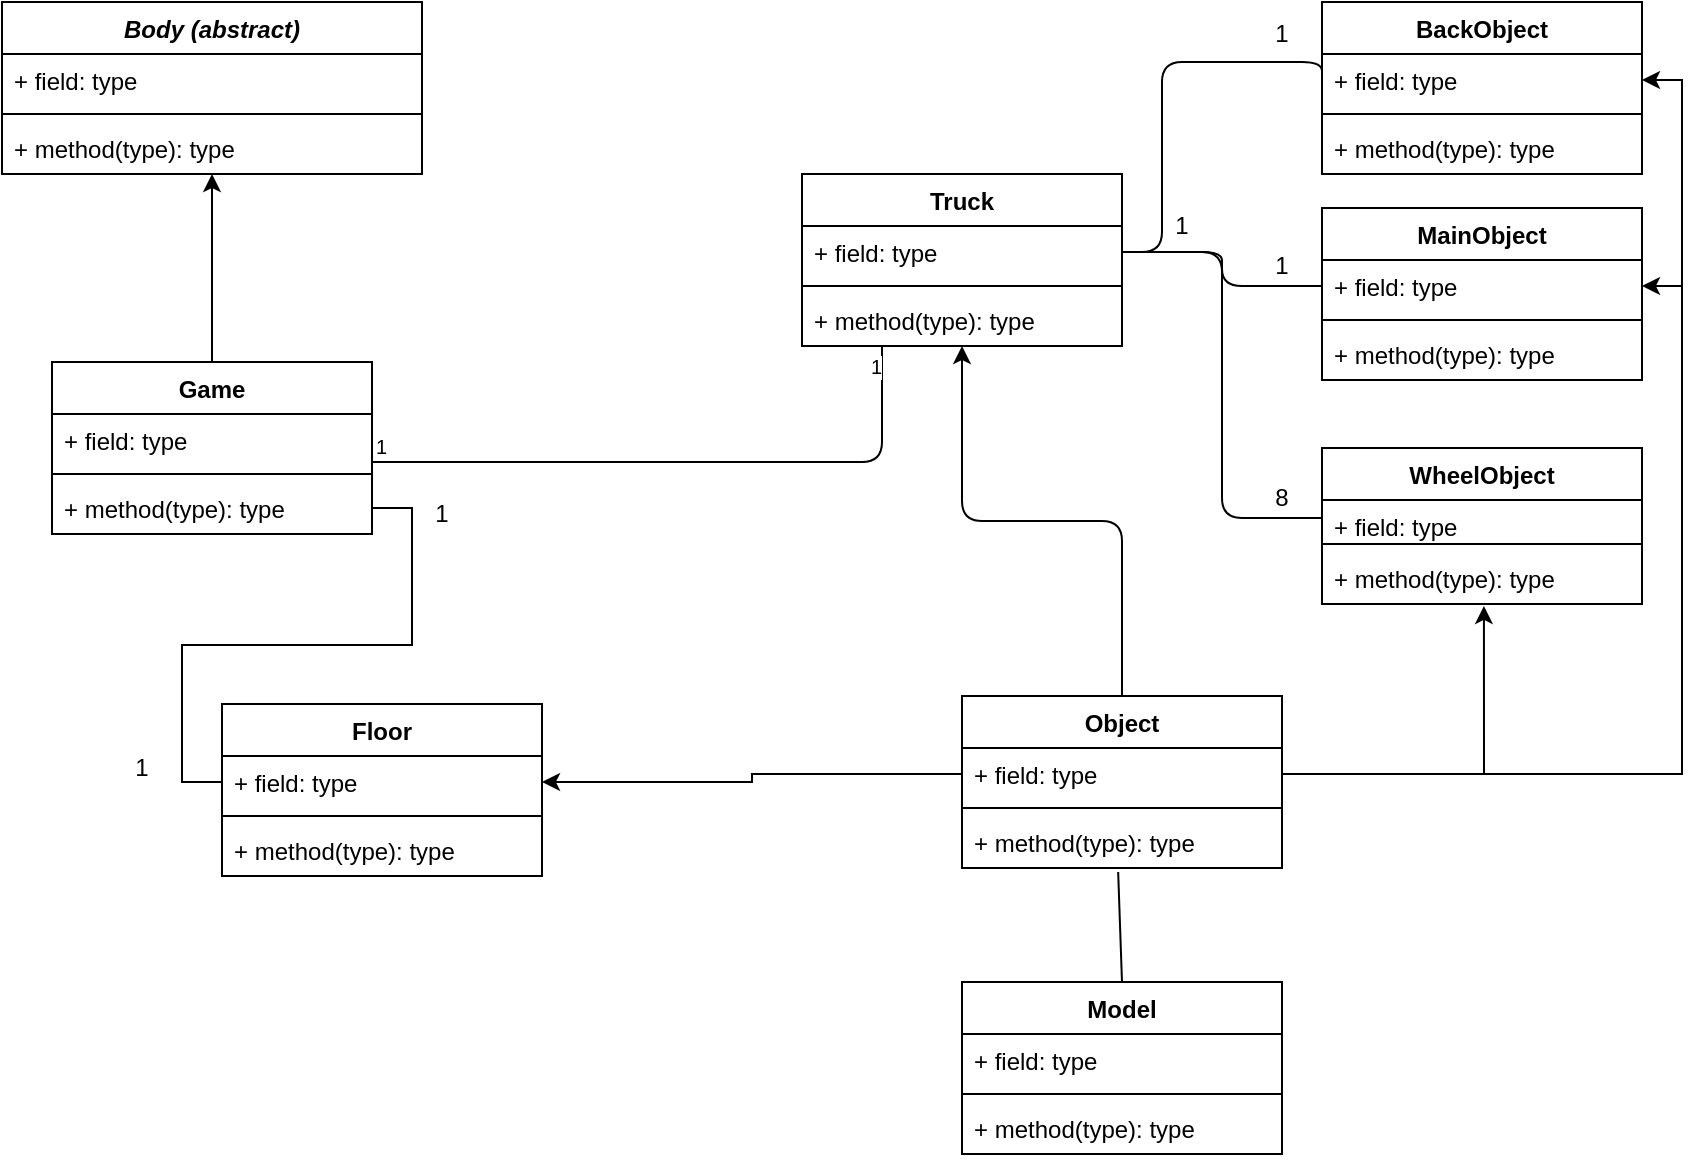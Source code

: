 <mxfile version="10.8.0" type="device"><diagram id="1A4rCDI_KUR9xxXEHuDN" name="Page-1"><mxGraphModel dx="754" dy="659" grid="1" gridSize="10" guides="1" tooltips="1" connect="1" arrows="1" fold="1" page="1" pageScale="1" pageWidth="827" pageHeight="1169" math="0" shadow="0"><root><mxCell id="0"/><mxCell id="1" parent="0"/><mxCell id="xEZIbdeErS9jqoumhe3O-3" value="Body (abstract)&#10;" style="swimlane;fontStyle=3;align=center;verticalAlign=top;childLayout=stackLayout;horizontal=1;startSize=26;horizontalStack=0;resizeParent=1;resizeParentMax=0;resizeLast=0;collapsible=1;marginBottom=0;" parent="1" vertex="1"><mxGeometry x="120" y="40" width="210" height="86" as="geometry"/></mxCell><mxCell id="xEZIbdeErS9jqoumhe3O-4" value="+ field: type" style="text;strokeColor=none;fillColor=none;align=left;verticalAlign=top;spacingLeft=4;spacingRight=4;overflow=hidden;rotatable=0;points=[[0,0.5],[1,0.5]];portConstraint=eastwest;" parent="xEZIbdeErS9jqoumhe3O-3" vertex="1"><mxGeometry y="26" width="210" height="26" as="geometry"/></mxCell><mxCell id="xEZIbdeErS9jqoumhe3O-5" value="" style="line;strokeWidth=1;fillColor=none;align=left;verticalAlign=middle;spacingTop=-1;spacingLeft=3;spacingRight=3;rotatable=0;labelPosition=right;points=[];portConstraint=eastwest;" parent="xEZIbdeErS9jqoumhe3O-3" vertex="1"><mxGeometry y="52" width="210" height="8" as="geometry"/></mxCell><mxCell id="xEZIbdeErS9jqoumhe3O-6" value="+ method(type): type" style="text;strokeColor=none;fillColor=none;align=left;verticalAlign=top;spacingLeft=4;spacingRight=4;overflow=hidden;rotatable=0;points=[[0,0.5],[1,0.5]];portConstraint=eastwest;" parent="xEZIbdeErS9jqoumhe3O-3" vertex="1"><mxGeometry y="60" width="210" height="26" as="geometry"/></mxCell><mxCell id="xEZIbdeErS9jqoumhe3O-19" style="edgeStyle=orthogonalEdgeStyle;rounded=0;orthogonalLoop=1;jettySize=auto;html=1;exitX=0.5;exitY=0;exitDx=0;exitDy=0;" parent="1" source="xEZIbdeErS9jqoumhe3O-7" target="xEZIbdeErS9jqoumhe3O-3" edge="1"><mxGeometry relative="1" as="geometry"/></mxCell><mxCell id="xEZIbdeErS9jqoumhe3O-7" value="Game" style="swimlane;fontStyle=1;align=center;verticalAlign=top;childLayout=stackLayout;horizontal=1;startSize=26;horizontalStack=0;resizeParent=1;resizeParentMax=0;resizeLast=0;collapsible=1;marginBottom=0;" parent="1" vertex="1"><mxGeometry x="145" y="220" width="160" height="86" as="geometry"/></mxCell><mxCell id="xEZIbdeErS9jqoumhe3O-8" value="+ field: type" style="text;strokeColor=none;fillColor=none;align=left;verticalAlign=top;spacingLeft=4;spacingRight=4;overflow=hidden;rotatable=0;points=[[0,0.5],[1,0.5]];portConstraint=eastwest;" parent="xEZIbdeErS9jqoumhe3O-7" vertex="1"><mxGeometry y="26" width="160" height="26" as="geometry"/></mxCell><mxCell id="xEZIbdeErS9jqoumhe3O-9" value="" style="line;strokeWidth=1;fillColor=none;align=left;verticalAlign=middle;spacingTop=-1;spacingLeft=3;spacingRight=3;rotatable=0;labelPosition=right;points=[];portConstraint=eastwest;" parent="xEZIbdeErS9jqoumhe3O-7" vertex="1"><mxGeometry y="52" width="160" height="8" as="geometry"/></mxCell><mxCell id="xEZIbdeErS9jqoumhe3O-10" value="+ method(type): type" style="text;strokeColor=none;fillColor=none;align=left;verticalAlign=top;spacingLeft=4;spacingRight=4;overflow=hidden;rotatable=0;points=[[0,0.5],[1,0.5]];portConstraint=eastwest;" parent="xEZIbdeErS9jqoumhe3O-7" vertex="1"><mxGeometry y="60" width="160" height="26" as="geometry"/></mxCell><mxCell id="xEZIbdeErS9jqoumhe3O-11" value="Truck" style="swimlane;fontStyle=1;align=center;verticalAlign=top;childLayout=stackLayout;horizontal=1;startSize=26;horizontalStack=0;resizeParent=1;resizeParentMax=0;resizeLast=0;collapsible=1;marginBottom=0;" parent="1" vertex="1"><mxGeometry x="520" y="126" width="160" height="86" as="geometry"/></mxCell><mxCell id="xEZIbdeErS9jqoumhe3O-12" value="+ field: type" style="text;strokeColor=none;fillColor=none;align=left;verticalAlign=top;spacingLeft=4;spacingRight=4;overflow=hidden;rotatable=0;points=[[0,0.5],[1,0.5]];portConstraint=eastwest;" parent="xEZIbdeErS9jqoumhe3O-11" vertex="1"><mxGeometry y="26" width="160" height="26" as="geometry"/></mxCell><mxCell id="xEZIbdeErS9jqoumhe3O-13" value="" style="line;strokeWidth=1;fillColor=none;align=left;verticalAlign=middle;spacingTop=-1;spacingLeft=3;spacingRight=3;rotatable=0;labelPosition=right;points=[];portConstraint=eastwest;" parent="xEZIbdeErS9jqoumhe3O-11" vertex="1"><mxGeometry y="52" width="160" height="8" as="geometry"/></mxCell><mxCell id="xEZIbdeErS9jqoumhe3O-14" value="+ method(type): type" style="text;strokeColor=none;fillColor=none;align=left;verticalAlign=top;spacingLeft=4;spacingRight=4;overflow=hidden;rotatable=0;points=[[0,0.5],[1,0.5]];portConstraint=eastwest;" parent="xEZIbdeErS9jqoumhe3O-11" vertex="1"><mxGeometry y="60" width="160" height="26" as="geometry"/></mxCell><mxCell id="xEZIbdeErS9jqoumhe3O-20" style="edgeStyle=orthogonalEdgeStyle;rounded=1;orthogonalLoop=1;jettySize=auto;html=1;exitX=0.5;exitY=0;exitDx=0;exitDy=0;" parent="1" source="xEZIbdeErS9jqoumhe3O-15" target="xEZIbdeErS9jqoumhe3O-11" edge="1"><mxGeometry relative="1" as="geometry"/></mxCell><mxCell id="xEZIbdeErS9jqoumhe3O-15" value="Object" style="swimlane;fontStyle=1;align=center;verticalAlign=top;childLayout=stackLayout;horizontal=1;startSize=26;horizontalStack=0;resizeParent=1;resizeParentMax=0;resizeLast=0;collapsible=1;marginBottom=0;" parent="1" vertex="1"><mxGeometry x="600" y="387" width="160" height="86" as="geometry"/></mxCell><mxCell id="xEZIbdeErS9jqoumhe3O-16" value="+ field: type" style="text;strokeColor=none;fillColor=none;align=left;verticalAlign=top;spacingLeft=4;spacingRight=4;overflow=hidden;rotatable=0;points=[[0,0.5],[1,0.5]];portConstraint=eastwest;" parent="xEZIbdeErS9jqoumhe3O-15" vertex="1"><mxGeometry y="26" width="160" height="26" as="geometry"/></mxCell><mxCell id="xEZIbdeErS9jqoumhe3O-17" value="" style="line;strokeWidth=1;fillColor=none;align=left;verticalAlign=middle;spacingTop=-1;spacingLeft=3;spacingRight=3;rotatable=0;labelPosition=right;points=[];portConstraint=eastwest;" parent="xEZIbdeErS9jqoumhe3O-15" vertex="1"><mxGeometry y="52" width="160" height="8" as="geometry"/></mxCell><mxCell id="xEZIbdeErS9jqoumhe3O-18" value="+ method(type): type" style="text;strokeColor=none;fillColor=none;align=left;verticalAlign=top;spacingLeft=4;spacingRight=4;overflow=hidden;rotatable=0;points=[[0,0.5],[1,0.5]];portConstraint=eastwest;" parent="xEZIbdeErS9jqoumhe3O-15" vertex="1"><mxGeometry y="60" width="160" height="26" as="geometry"/></mxCell><mxCell id="xEZIbdeErS9jqoumhe3O-22" value="" style="endArrow=none;html=1;edgeStyle=orthogonalEdgeStyle;" parent="1" source="xEZIbdeErS9jqoumhe3O-7" target="xEZIbdeErS9jqoumhe3O-11" edge="1"><mxGeometry relative="1" as="geometry"><mxPoint x="350" y="240" as="sourcePoint"/><mxPoint x="510" y="240" as="targetPoint"/><Array as="points"><mxPoint x="560" y="270"/></Array></mxGeometry></mxCell><mxCell id="xEZIbdeErS9jqoumhe3O-23" value="1&lt;br&gt;" style="resizable=0;html=1;align=left;verticalAlign=bottom;labelBackgroundColor=#ffffff;fontSize=10;" parent="xEZIbdeErS9jqoumhe3O-22" connectable="0" vertex="1"><mxGeometry x="-1" relative="1" as="geometry"/></mxCell><mxCell id="xEZIbdeErS9jqoumhe3O-24" value="1&lt;br&gt;" style="resizable=0;html=1;align=right;verticalAlign=bottom;labelBackgroundColor=#ffffff;fontSize=10;" parent="xEZIbdeErS9jqoumhe3O-22" connectable="0" vertex="1"><mxGeometry x="1" relative="1" as="geometry"><mxPoint y="18" as="offset"/></mxGeometry></mxCell><mxCell id="68OAp7_snjKwcZ3lmBR--1" value="Model&#10;" style="swimlane;fontStyle=1;align=center;verticalAlign=top;childLayout=stackLayout;horizontal=1;startSize=26;horizontalStack=0;resizeParent=1;resizeParentMax=0;resizeLast=0;collapsible=1;marginBottom=0;" vertex="1" parent="1"><mxGeometry x="600" y="530" width="160" height="86" as="geometry"/></mxCell><mxCell id="68OAp7_snjKwcZ3lmBR--2" value="+ field: type" style="text;strokeColor=none;fillColor=none;align=left;verticalAlign=top;spacingLeft=4;spacingRight=4;overflow=hidden;rotatable=0;points=[[0,0.5],[1,0.5]];portConstraint=eastwest;" vertex="1" parent="68OAp7_snjKwcZ3lmBR--1"><mxGeometry y="26" width="160" height="26" as="geometry"/></mxCell><mxCell id="68OAp7_snjKwcZ3lmBR--3" value="" style="line;strokeWidth=1;fillColor=none;align=left;verticalAlign=middle;spacingTop=-1;spacingLeft=3;spacingRight=3;rotatable=0;labelPosition=right;points=[];portConstraint=eastwest;" vertex="1" parent="68OAp7_snjKwcZ3lmBR--1"><mxGeometry y="52" width="160" height="8" as="geometry"/></mxCell><mxCell id="68OAp7_snjKwcZ3lmBR--4" value="+ method(type): type" style="text;strokeColor=none;fillColor=none;align=left;verticalAlign=top;spacingLeft=4;spacingRight=4;overflow=hidden;rotatable=0;points=[[0,0.5],[1,0.5]];portConstraint=eastwest;" vertex="1" parent="68OAp7_snjKwcZ3lmBR--1"><mxGeometry y="60" width="160" height="26" as="geometry"/></mxCell><mxCell id="68OAp7_snjKwcZ3lmBR--5" value="" style="endArrow=none;html=1;exitX=0.5;exitY=0;exitDx=0;exitDy=0;entryX=0.488;entryY=1.077;entryDx=0;entryDy=0;entryPerimeter=0;endFill=0;" edge="1" parent="1" source="68OAp7_snjKwcZ3lmBR--1" target="xEZIbdeErS9jqoumhe3O-18"><mxGeometry width="50" height="50" relative="1" as="geometry"><mxPoint x="120" y="677" as="sourcePoint"/><mxPoint x="170" y="627" as="targetPoint"/></mxGeometry></mxCell><mxCell id="68OAp7_snjKwcZ3lmBR--7" value="MainObject&#10;" style="swimlane;fontStyle=1;align=center;verticalAlign=top;childLayout=stackLayout;horizontal=1;startSize=26;horizontalStack=0;resizeParent=1;resizeParentMax=0;resizeLast=0;collapsible=1;marginBottom=0;" vertex="1" parent="1"><mxGeometry x="780" y="143" width="160" height="86" as="geometry"/></mxCell><mxCell id="68OAp7_snjKwcZ3lmBR--8" value="+ field: type" style="text;strokeColor=none;fillColor=none;align=left;verticalAlign=top;spacingLeft=4;spacingRight=4;overflow=hidden;rotatable=0;points=[[0,0.5],[1,0.5]];portConstraint=eastwest;" vertex="1" parent="68OAp7_snjKwcZ3lmBR--7"><mxGeometry y="26" width="160" height="26" as="geometry"/></mxCell><mxCell id="68OAp7_snjKwcZ3lmBR--9" value="" style="line;strokeWidth=1;fillColor=none;align=left;verticalAlign=middle;spacingTop=-1;spacingLeft=3;spacingRight=3;rotatable=0;labelPosition=right;points=[];portConstraint=eastwest;" vertex="1" parent="68OAp7_snjKwcZ3lmBR--7"><mxGeometry y="52" width="160" height="8" as="geometry"/></mxCell><mxCell id="68OAp7_snjKwcZ3lmBR--10" value="+ method(type): type" style="text;strokeColor=none;fillColor=none;align=left;verticalAlign=top;spacingLeft=4;spacingRight=4;overflow=hidden;rotatable=0;points=[[0,0.5],[1,0.5]];portConstraint=eastwest;" vertex="1" parent="68OAp7_snjKwcZ3lmBR--7"><mxGeometry y="60" width="160" height="26" as="geometry"/></mxCell><mxCell id="68OAp7_snjKwcZ3lmBR--11" value="WheelObject&#10;" style="swimlane;fontStyle=1;align=center;verticalAlign=top;childLayout=stackLayout;horizontal=1;startSize=26;horizontalStack=0;resizeParent=1;resizeParentMax=0;resizeLast=0;collapsible=1;marginBottom=0;" vertex="1" parent="1"><mxGeometry x="780" y="263" width="160" height="78" as="geometry"/></mxCell><mxCell id="68OAp7_snjKwcZ3lmBR--12" value="+ field: type" style="text;strokeColor=none;fillColor=none;align=left;verticalAlign=top;spacingLeft=4;spacingRight=4;overflow=hidden;rotatable=0;points=[[0,0.5],[1,0.5]];portConstraint=eastwest;" vertex="1" parent="68OAp7_snjKwcZ3lmBR--11"><mxGeometry y="26" width="160" height="18" as="geometry"/></mxCell><mxCell id="68OAp7_snjKwcZ3lmBR--13" value="" style="line;strokeWidth=1;fillColor=none;align=left;verticalAlign=middle;spacingTop=-1;spacingLeft=3;spacingRight=3;rotatable=0;labelPosition=right;points=[];portConstraint=eastwest;" vertex="1" parent="68OAp7_snjKwcZ3lmBR--11"><mxGeometry y="44" width="160" height="8" as="geometry"/></mxCell><mxCell id="68OAp7_snjKwcZ3lmBR--14" value="+ method(type): type" style="text;strokeColor=none;fillColor=none;align=left;verticalAlign=top;spacingLeft=4;spacingRight=4;overflow=hidden;rotatable=0;points=[[0,0.5],[1,0.5]];portConstraint=eastwest;" vertex="1" parent="68OAp7_snjKwcZ3lmBR--11"><mxGeometry y="52" width="160" height="26" as="geometry"/></mxCell><mxCell id="68OAp7_snjKwcZ3lmBR--17" style="edgeStyle=orthogonalEdgeStyle;rounded=1;orthogonalLoop=1;jettySize=auto;html=1;exitX=0;exitY=0.5;exitDx=0;exitDy=0;entryX=1;entryY=0.5;entryDx=0;entryDy=0;endArrow=none;endFill=0;" edge="1" parent="1" source="68OAp7_snjKwcZ3lmBR--8" target="xEZIbdeErS9jqoumhe3O-12"><mxGeometry relative="1" as="geometry"/></mxCell><mxCell id="68OAp7_snjKwcZ3lmBR--18" style="edgeStyle=orthogonalEdgeStyle;rounded=1;orthogonalLoop=1;jettySize=auto;html=1;exitX=0;exitY=0.5;exitDx=0;exitDy=0;entryX=1;entryY=0.5;entryDx=0;entryDy=0;endArrow=none;endFill=0;" edge="1" parent="1" source="68OAp7_snjKwcZ3lmBR--12" target="xEZIbdeErS9jqoumhe3O-12"><mxGeometry relative="1" as="geometry"><mxPoint x="700" y="170" as="targetPoint"/></mxGeometry></mxCell><mxCell id="68OAp7_snjKwcZ3lmBR--19" style="edgeStyle=orthogonalEdgeStyle;rounded=0;orthogonalLoop=1;jettySize=auto;html=1;exitX=1;exitY=0.5;exitDx=0;exitDy=0;entryX=0.506;entryY=1.038;entryDx=0;entryDy=0;entryPerimeter=0;endArrow=classic;endFill=1;" edge="1" parent="1" source="xEZIbdeErS9jqoumhe3O-16" target="68OAp7_snjKwcZ3lmBR--14"><mxGeometry relative="1" as="geometry"/></mxCell><mxCell id="68OAp7_snjKwcZ3lmBR--20" style="edgeStyle=orthogonalEdgeStyle;rounded=0;orthogonalLoop=1;jettySize=auto;html=1;entryX=1;entryY=0.5;entryDx=0;entryDy=0;endArrow=classic;endFill=1;" edge="1" parent="1" source="xEZIbdeErS9jqoumhe3O-16" target="68OAp7_snjKwcZ3lmBR--8"><mxGeometry relative="1" as="geometry"/></mxCell><mxCell id="68OAp7_snjKwcZ3lmBR--21" value="8" style="text;html=1;strokeColor=none;fillColor=none;align=center;verticalAlign=middle;whiteSpace=wrap;rounded=0;" vertex="1" parent="1"><mxGeometry x="740" y="278" width="40" height="20" as="geometry"/></mxCell><mxCell id="68OAp7_snjKwcZ3lmBR--22" value="1" style="text;html=1;strokeColor=none;fillColor=none;align=center;verticalAlign=middle;whiteSpace=wrap;rounded=0;" vertex="1" parent="1"><mxGeometry x="690" y="142" width="40" height="20" as="geometry"/></mxCell><mxCell id="68OAp7_snjKwcZ3lmBR--23" value="1" style="text;html=1;strokeColor=none;fillColor=none;align=center;verticalAlign=middle;whiteSpace=wrap;rounded=0;" vertex="1" parent="1"><mxGeometry x="740" y="162" width="40" height="20" as="geometry"/></mxCell><mxCell id="68OAp7_snjKwcZ3lmBR--25" value="BackObject&#10;" style="swimlane;fontStyle=1;align=center;verticalAlign=top;childLayout=stackLayout;horizontal=1;startSize=26;horizontalStack=0;resizeParent=1;resizeParentMax=0;resizeLast=0;collapsible=1;marginBottom=0;" vertex="1" parent="1"><mxGeometry x="780" y="40" width="160" height="86" as="geometry"/></mxCell><mxCell id="68OAp7_snjKwcZ3lmBR--26" value="+ field: type" style="text;strokeColor=none;fillColor=none;align=left;verticalAlign=top;spacingLeft=4;spacingRight=4;overflow=hidden;rotatable=0;points=[[0,0.5],[1,0.5]];portConstraint=eastwest;" vertex="1" parent="68OAp7_snjKwcZ3lmBR--25"><mxGeometry y="26" width="160" height="26" as="geometry"/></mxCell><mxCell id="68OAp7_snjKwcZ3lmBR--27" value="" style="line;strokeWidth=1;fillColor=none;align=left;verticalAlign=middle;spacingTop=-1;spacingLeft=3;spacingRight=3;rotatable=0;labelPosition=right;points=[];portConstraint=eastwest;" vertex="1" parent="68OAp7_snjKwcZ3lmBR--25"><mxGeometry y="52" width="160" height="8" as="geometry"/></mxCell><mxCell id="68OAp7_snjKwcZ3lmBR--28" value="+ method(type): type" style="text;strokeColor=none;fillColor=none;align=left;verticalAlign=top;spacingLeft=4;spacingRight=4;overflow=hidden;rotatable=0;points=[[0,0.5],[1,0.5]];portConstraint=eastwest;" vertex="1" parent="68OAp7_snjKwcZ3lmBR--25"><mxGeometry y="60" width="160" height="26" as="geometry"/></mxCell><mxCell id="68OAp7_snjKwcZ3lmBR--30" style="edgeStyle=orthogonalEdgeStyle;rounded=1;orthogonalLoop=1;jettySize=auto;html=1;entryX=1;entryY=0.5;entryDx=0;entryDy=0;endArrow=none;endFill=0;" edge="1" parent="1" source="68OAp7_snjKwcZ3lmBR--29" target="xEZIbdeErS9jqoumhe3O-12"><mxGeometry relative="1" as="geometry"><Array as="points"><mxPoint x="700" y="165"/></Array></mxGeometry></mxCell><mxCell id="68OAp7_snjKwcZ3lmBR--31" style="edgeStyle=orthogonalEdgeStyle;rounded=1;orthogonalLoop=1;jettySize=auto;html=1;entryX=0;entryY=0.5;entryDx=0;entryDy=0;endArrow=none;endFill=0;" edge="1" parent="1" source="68OAp7_snjKwcZ3lmBR--29" target="68OAp7_snjKwcZ3lmBR--26"><mxGeometry relative="1" as="geometry"/></mxCell><mxCell id="68OAp7_snjKwcZ3lmBR--29" value="" style="line;strokeWidth=1;fillColor=none;align=left;verticalAlign=middle;spacingTop=-1;spacingLeft=3;spacingRight=3;rotatable=0;labelPosition=right;points=[];portConstraint=eastwest;" vertex="1" parent="1"><mxGeometry x="720" y="66" width="40" height="8" as="geometry"/></mxCell><mxCell id="68OAp7_snjKwcZ3lmBR--32" value="1" style="text;html=1;strokeColor=none;fillColor=none;align=center;verticalAlign=middle;whiteSpace=wrap;rounded=0;" vertex="1" parent="1"><mxGeometry x="740" y="46" width="40" height="20" as="geometry"/></mxCell><mxCell id="68OAp7_snjKwcZ3lmBR--35" style="edgeStyle=orthogonalEdgeStyle;rounded=0;orthogonalLoop=1;jettySize=auto;html=1;entryX=1;entryY=0.5;entryDx=0;entryDy=0;endArrow=classic;endFill=1;" edge="1" parent="1" source="xEZIbdeErS9jqoumhe3O-16" target="68OAp7_snjKwcZ3lmBR--26"><mxGeometry relative="1" as="geometry"/></mxCell><mxCell id="68OAp7_snjKwcZ3lmBR--36" value="Floor&#10;" style="swimlane;fontStyle=1;align=center;verticalAlign=top;childLayout=stackLayout;horizontal=1;startSize=26;horizontalStack=0;resizeParent=1;resizeParentMax=0;resizeLast=0;collapsible=1;marginBottom=0;" vertex="1" parent="1"><mxGeometry x="230" y="391" width="160" height="86" as="geometry"/></mxCell><mxCell id="68OAp7_snjKwcZ3lmBR--37" value="+ field: type" style="text;strokeColor=none;fillColor=none;align=left;verticalAlign=top;spacingLeft=4;spacingRight=4;overflow=hidden;rotatable=0;points=[[0,0.5],[1,0.5]];portConstraint=eastwest;" vertex="1" parent="68OAp7_snjKwcZ3lmBR--36"><mxGeometry y="26" width="160" height="26" as="geometry"/></mxCell><mxCell id="68OAp7_snjKwcZ3lmBR--38" value="" style="line;strokeWidth=1;fillColor=none;align=left;verticalAlign=middle;spacingTop=-1;spacingLeft=3;spacingRight=3;rotatable=0;labelPosition=right;points=[];portConstraint=eastwest;" vertex="1" parent="68OAp7_snjKwcZ3lmBR--36"><mxGeometry y="52" width="160" height="8" as="geometry"/></mxCell><mxCell id="68OAp7_snjKwcZ3lmBR--39" value="+ method(type): type" style="text;strokeColor=none;fillColor=none;align=left;verticalAlign=top;spacingLeft=4;spacingRight=4;overflow=hidden;rotatable=0;points=[[0,0.5],[1,0.5]];portConstraint=eastwest;" vertex="1" parent="68OAp7_snjKwcZ3lmBR--36"><mxGeometry y="60" width="160" height="26" as="geometry"/></mxCell><mxCell id="68OAp7_snjKwcZ3lmBR--40" style="edgeStyle=orthogonalEdgeStyle;rounded=0;orthogonalLoop=1;jettySize=auto;html=1;exitX=0;exitY=0.5;exitDx=0;exitDy=0;entryX=1;entryY=0.5;entryDx=0;entryDy=0;endArrow=classic;endFill=1;" edge="1" parent="1" source="xEZIbdeErS9jqoumhe3O-16" target="68OAp7_snjKwcZ3lmBR--37"><mxGeometry relative="1" as="geometry"/></mxCell><mxCell id="68OAp7_snjKwcZ3lmBR--46" style="edgeStyle=orthogonalEdgeStyle;rounded=0;orthogonalLoop=1;jettySize=auto;html=1;endArrow=none;endFill=0;" edge="1" parent="1" source="68OAp7_snjKwcZ3lmBR--37" target="xEZIbdeErS9jqoumhe3O-10"><mxGeometry relative="1" as="geometry"/></mxCell><mxCell id="68OAp7_snjKwcZ3lmBR--47" value="1" style="text;html=1;strokeColor=none;fillColor=none;align=center;verticalAlign=middle;whiteSpace=wrap;rounded=0;" vertex="1" parent="1"><mxGeometry x="320" y="286" width="40" height="20" as="geometry"/></mxCell><mxCell id="68OAp7_snjKwcZ3lmBR--48" value="1" style="text;html=1;strokeColor=none;fillColor=none;align=center;verticalAlign=middle;whiteSpace=wrap;rounded=0;" vertex="1" parent="1"><mxGeometry x="170" y="413" width="40" height="20" as="geometry"/></mxCell></root></mxGraphModel></diagram></mxfile>